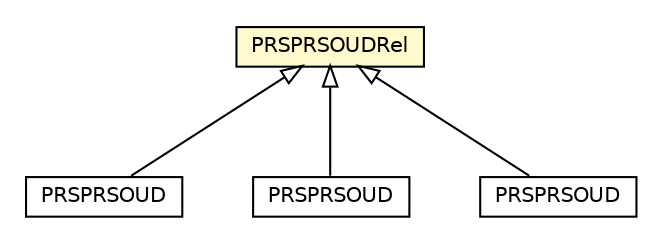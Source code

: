 #!/usr/local/bin/dot
#
# Class diagram 
# Generated by UMLGraph version R5_6-24-gf6e263 (http://www.umlgraph.org/)
#

digraph G {
	edge [fontname="Helvetica",fontsize=10,labelfontname="Helvetica",labelfontsize=10];
	node [fontname="Helvetica",fontsize=10,shape=plaintext];
	nodesep=0.25;
	ranksep=0.5;
	// nl.egem.stuf.sector.bg._0204.PRSAntwoord.PRSPRSOUD
	c173787 [label=<<table title="nl.egem.stuf.sector.bg._0204.PRSAntwoord.PRSPRSOUD" border="0" cellborder="1" cellspacing="0" cellpadding="2" port="p" href="./PRSAntwoord.PRSPRSOUD.html">
		<tr><td><table border="0" cellspacing="0" cellpadding="1">
<tr><td align="center" balign="center"> PRSPRSOUD </td></tr>
		</table></td></tr>
		</table>>, URL="./PRSAntwoord.PRSPRSOUD.html", fontname="Helvetica", fontcolor="black", fontsize=10.0];
	// nl.egem.stuf.sector.bg._0204.PRSPRSOUDRel
	c173813 [label=<<table title="nl.egem.stuf.sector.bg._0204.PRSPRSOUDRel" border="0" cellborder="1" cellspacing="0" cellpadding="2" port="p" bgcolor="lemonChiffon" href="./PRSPRSOUDRel.html">
		<tr><td><table border="0" cellspacing="0" cellpadding="1">
<tr><td align="center" balign="center"> PRSPRSOUDRel </td></tr>
		</table></td></tr>
		</table>>, URL="./PRSPRSOUDRel.html", fontname="Helvetica", fontcolor="black", fontsize=10.0];
	// nl.egem.stuf.sector.bg._0204.PRSVraag.PRSPRSOUD
	c173826 [label=<<table title="nl.egem.stuf.sector.bg._0204.PRSVraag.PRSPRSOUD" border="0" cellborder="1" cellspacing="0" cellpadding="2" port="p" href="./PRSVraag.PRSPRSOUD.html">
		<tr><td><table border="0" cellspacing="0" cellpadding="1">
<tr><td align="center" balign="center"> PRSPRSOUD </td></tr>
		</table></td></tr>
		</table>>, URL="./PRSVraag.PRSPRSOUD.html", fontname="Helvetica", fontcolor="black", fontsize=10.0];
	// nl.egem.stuf.sector.bg._0204.PRSKennisgeving.PRSPRSOUD
	c173852 [label=<<table title="nl.egem.stuf.sector.bg._0204.PRSKennisgeving.PRSPRSOUD" border="0" cellborder="1" cellspacing="0" cellpadding="2" port="p" href="./PRSKennisgeving.PRSPRSOUD.html">
		<tr><td><table border="0" cellspacing="0" cellpadding="1">
<tr><td align="center" balign="center"> PRSPRSOUD </td></tr>
		</table></td></tr>
		</table>>, URL="./PRSKennisgeving.PRSPRSOUD.html", fontname="Helvetica", fontcolor="black", fontsize=10.0];
	//nl.egem.stuf.sector.bg._0204.PRSAntwoord.PRSPRSOUD extends nl.egem.stuf.sector.bg._0204.PRSPRSOUDRel
	c173813:p -> c173787:p [dir=back,arrowtail=empty];
	//nl.egem.stuf.sector.bg._0204.PRSVraag.PRSPRSOUD extends nl.egem.stuf.sector.bg._0204.PRSPRSOUDRel
	c173813:p -> c173826:p [dir=back,arrowtail=empty];
	//nl.egem.stuf.sector.bg._0204.PRSKennisgeving.PRSPRSOUD extends nl.egem.stuf.sector.bg._0204.PRSPRSOUDRel
	c173813:p -> c173852:p [dir=back,arrowtail=empty];
}

